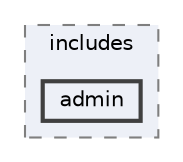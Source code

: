 digraph "plugins/learndash-certificate-builder/includes/admin"
{
 // LATEX_PDF_SIZE
  bgcolor="transparent";
  edge [fontname=Helvetica,fontsize=10,labelfontname=Helvetica,labelfontsize=10];
  node [fontname=Helvetica,fontsize=10,shape=box,height=0.2,width=0.4];
  compound=true
  subgraph clusterdir_34e7e4a51cbd296822f25477c99f4122 {
    graph [ bgcolor="#edf0f7", pencolor="grey50", label="includes", fontname=Helvetica,fontsize=10 style="filled,dashed", URL="dir_34e7e4a51cbd296822f25477c99f4122.html",tooltip=""]
  dir_c96751d42bdb7f3ae9a76ef128684821 [label="admin", fillcolor="#edf0f7", color="grey25", style="filled,bold", URL="dir_c96751d42bdb7f3ae9a76ef128684821.html",tooltip=""];
  }
}
